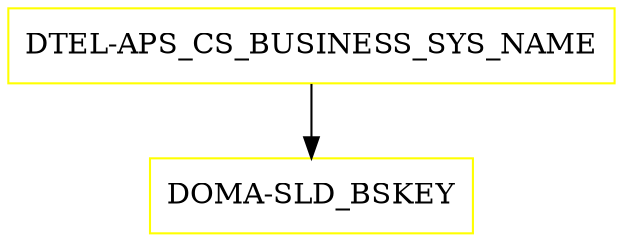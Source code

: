 digraph G {
  "DTEL-APS_CS_BUSINESS_SYS_NAME" [shape=box,color=yellow];
  "DOMA-SLD_BSKEY" [shape=box,color=yellow,URL="./DOMA_SLD_BSKEY.html"];
  "DTEL-APS_CS_BUSINESS_SYS_NAME" -> "DOMA-SLD_BSKEY";
}
